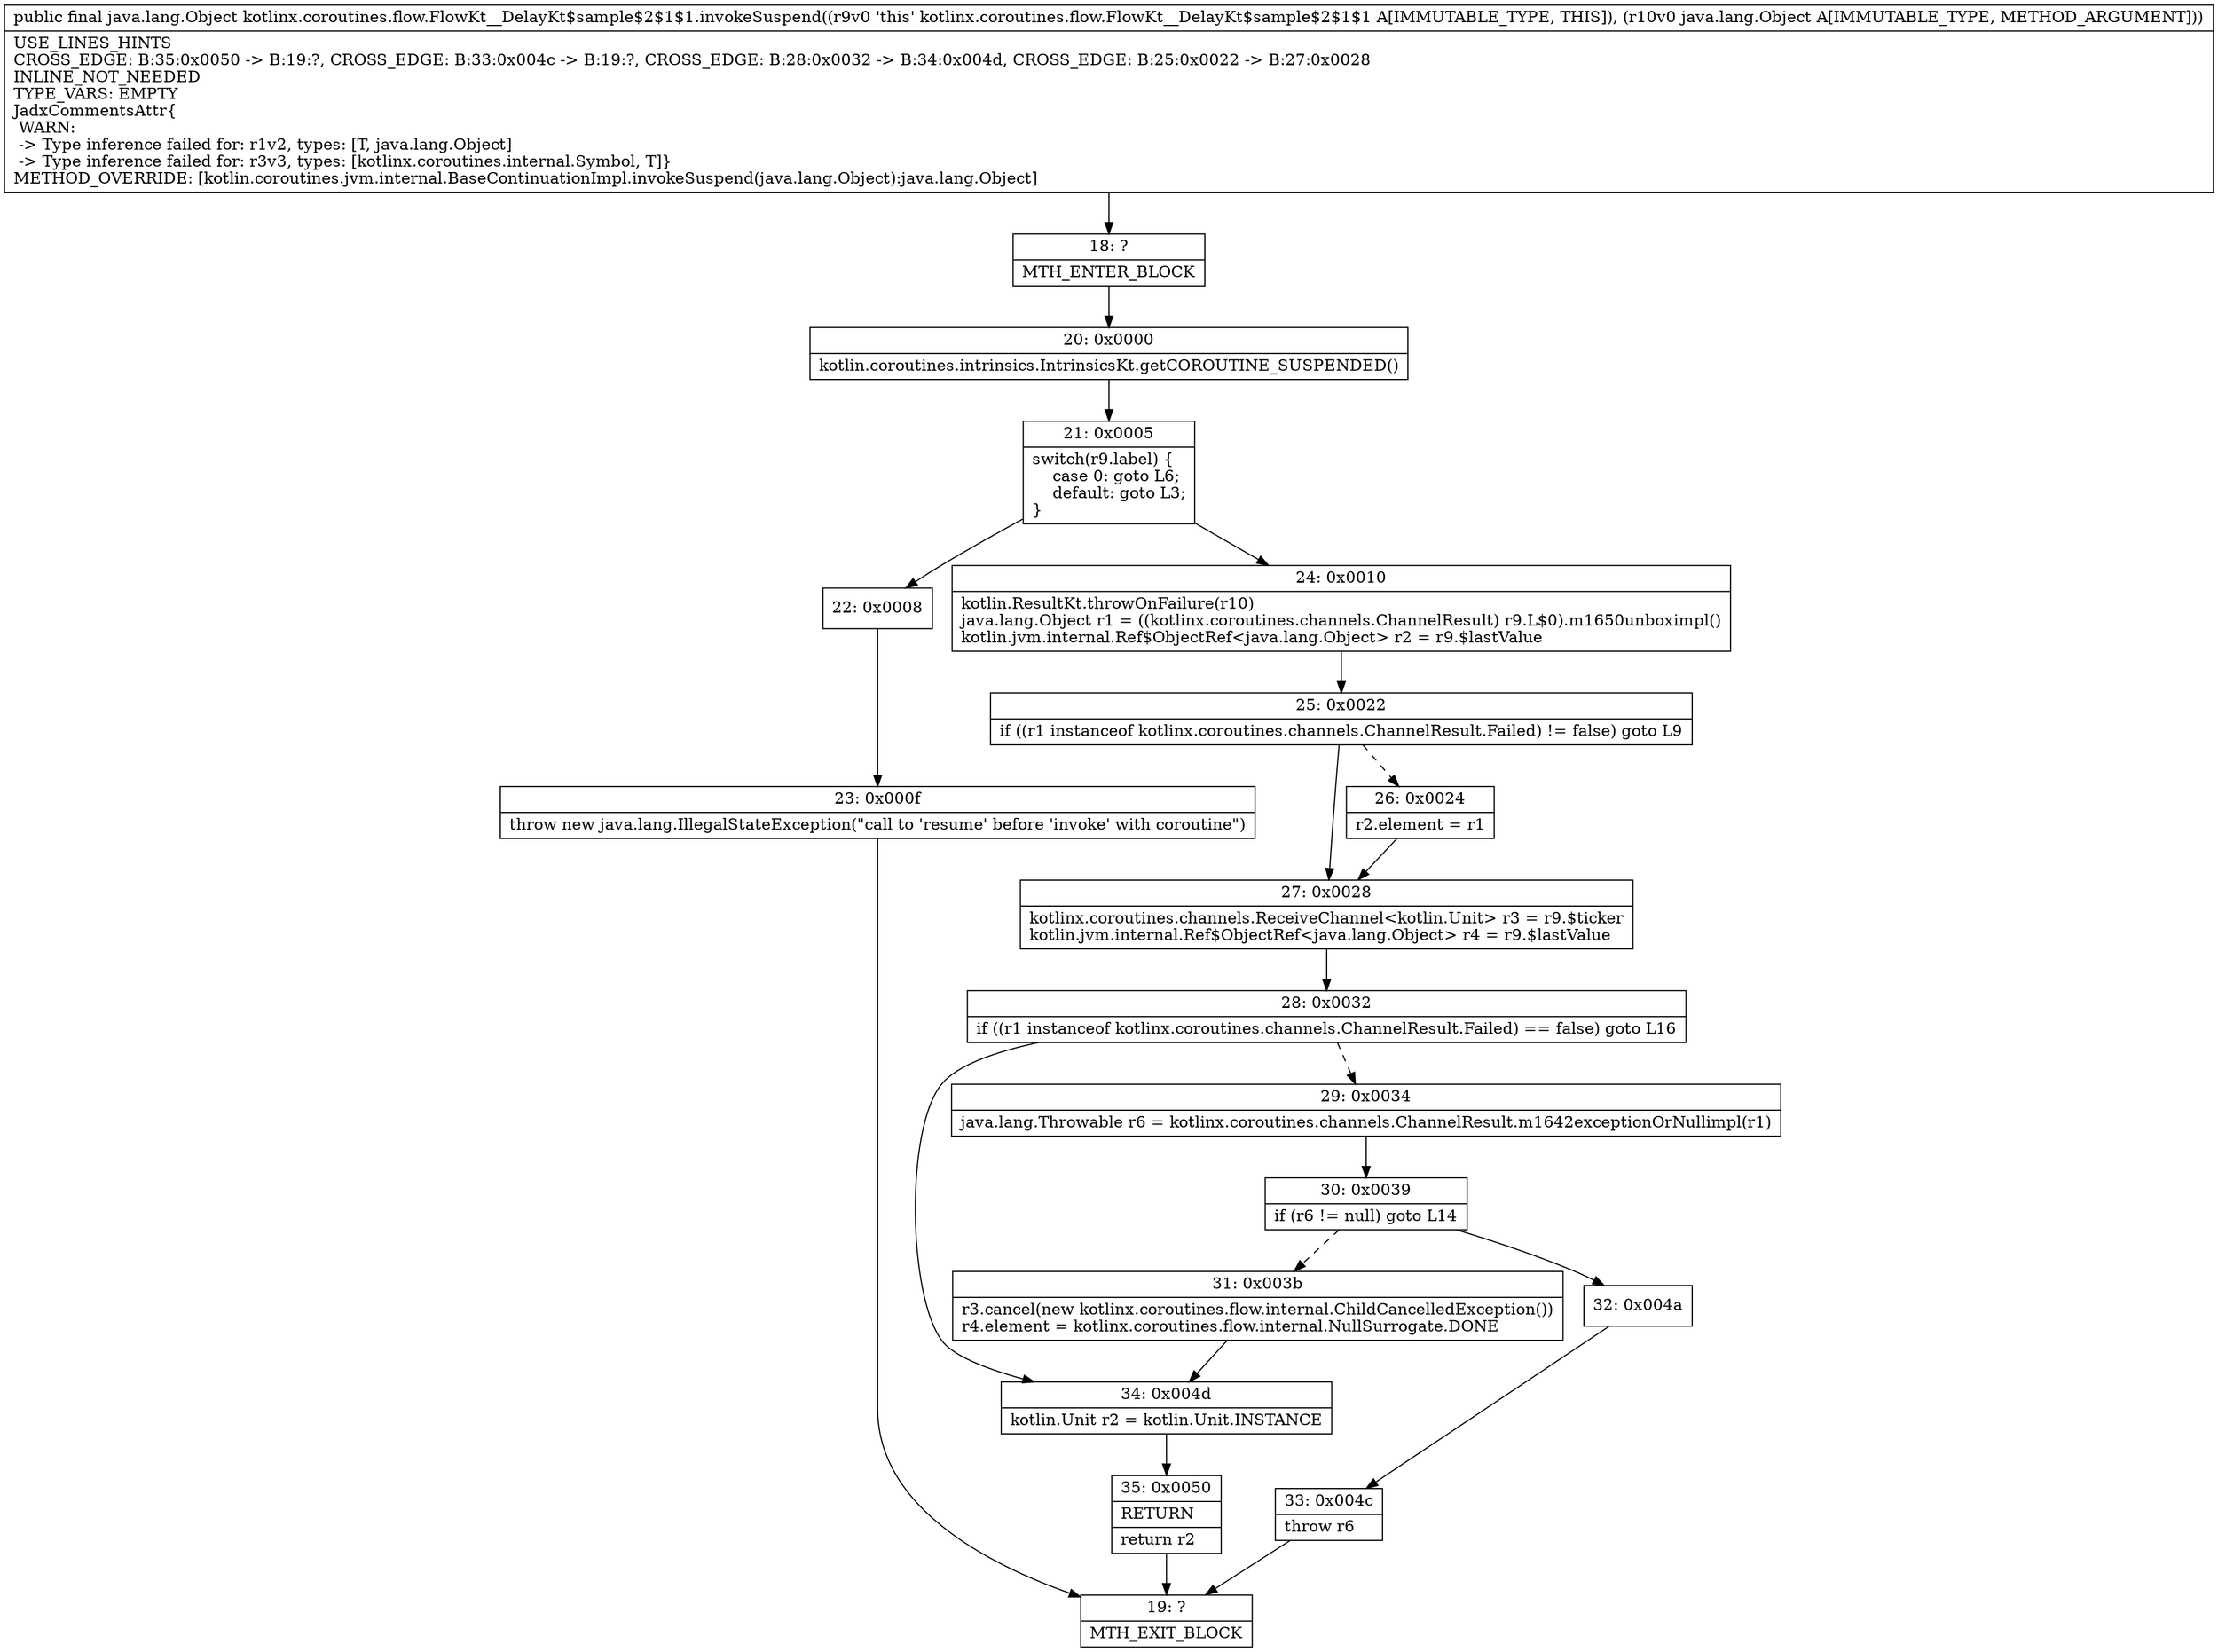 digraph "CFG forkotlinx.coroutines.flow.FlowKt__DelayKt$sample$2$1$1.invokeSuspend(Ljava\/lang\/Object;)Ljava\/lang\/Object;" {
Node_18 [shape=record,label="{18\:\ ?|MTH_ENTER_BLOCK\l}"];
Node_20 [shape=record,label="{20\:\ 0x0000|kotlin.coroutines.intrinsics.IntrinsicsKt.getCOROUTINE_SUSPENDED()\l}"];
Node_21 [shape=record,label="{21\:\ 0x0005|switch(r9.label) \{\l    case 0: goto L6;\l    default: goto L3;\l\}\l}"];
Node_22 [shape=record,label="{22\:\ 0x0008}"];
Node_23 [shape=record,label="{23\:\ 0x000f|throw new java.lang.IllegalStateException(\"call to 'resume' before 'invoke' with coroutine\")\l}"];
Node_19 [shape=record,label="{19\:\ ?|MTH_EXIT_BLOCK\l}"];
Node_24 [shape=record,label="{24\:\ 0x0010|kotlin.ResultKt.throwOnFailure(r10)\ljava.lang.Object r1 = ((kotlinx.coroutines.channels.ChannelResult) r9.L$0).m1650unboximpl()\lkotlin.jvm.internal.Ref$ObjectRef\<java.lang.Object\> r2 = r9.$lastValue\l}"];
Node_25 [shape=record,label="{25\:\ 0x0022|if ((r1 instanceof kotlinx.coroutines.channels.ChannelResult.Failed) != false) goto L9\l}"];
Node_26 [shape=record,label="{26\:\ 0x0024|r2.element = r1\l}"];
Node_27 [shape=record,label="{27\:\ 0x0028|kotlinx.coroutines.channels.ReceiveChannel\<kotlin.Unit\> r3 = r9.$ticker\lkotlin.jvm.internal.Ref$ObjectRef\<java.lang.Object\> r4 = r9.$lastValue\l}"];
Node_28 [shape=record,label="{28\:\ 0x0032|if ((r1 instanceof kotlinx.coroutines.channels.ChannelResult.Failed) == false) goto L16\l}"];
Node_29 [shape=record,label="{29\:\ 0x0034|java.lang.Throwable r6 = kotlinx.coroutines.channels.ChannelResult.m1642exceptionOrNullimpl(r1)\l}"];
Node_30 [shape=record,label="{30\:\ 0x0039|if (r6 != null) goto L14\l}"];
Node_31 [shape=record,label="{31\:\ 0x003b|r3.cancel(new kotlinx.coroutines.flow.internal.ChildCancelledException())\lr4.element = kotlinx.coroutines.flow.internal.NullSurrogate.DONE\l}"];
Node_32 [shape=record,label="{32\:\ 0x004a}"];
Node_33 [shape=record,label="{33\:\ 0x004c|throw r6\l}"];
Node_34 [shape=record,label="{34\:\ 0x004d|kotlin.Unit r2 = kotlin.Unit.INSTANCE\l}"];
Node_35 [shape=record,label="{35\:\ 0x0050|RETURN\l|return r2\l}"];
MethodNode[shape=record,label="{public final java.lang.Object kotlinx.coroutines.flow.FlowKt__DelayKt$sample$2$1$1.invokeSuspend((r9v0 'this' kotlinx.coroutines.flow.FlowKt__DelayKt$sample$2$1$1 A[IMMUTABLE_TYPE, THIS]), (r10v0 java.lang.Object A[IMMUTABLE_TYPE, METHOD_ARGUMENT]))  | USE_LINES_HINTS\lCROSS_EDGE: B:35:0x0050 \-\> B:19:?, CROSS_EDGE: B:33:0x004c \-\> B:19:?, CROSS_EDGE: B:28:0x0032 \-\> B:34:0x004d, CROSS_EDGE: B:25:0x0022 \-\> B:27:0x0028\lINLINE_NOT_NEEDED\lTYPE_VARS: EMPTY\lJadxCommentsAttr\{\l WARN: \l \-\> Type inference failed for: r1v2, types: [T, java.lang.Object]\l \-\> Type inference failed for: r3v3, types: [kotlinx.coroutines.internal.Symbol, T]\}\lMETHOD_OVERRIDE: [kotlin.coroutines.jvm.internal.BaseContinuationImpl.invokeSuspend(java.lang.Object):java.lang.Object]\l}"];
MethodNode -> Node_18;Node_18 -> Node_20;
Node_20 -> Node_21;
Node_21 -> Node_22;
Node_21 -> Node_24;
Node_22 -> Node_23;
Node_23 -> Node_19;
Node_24 -> Node_25;
Node_25 -> Node_26[style=dashed];
Node_25 -> Node_27;
Node_26 -> Node_27;
Node_27 -> Node_28;
Node_28 -> Node_29[style=dashed];
Node_28 -> Node_34;
Node_29 -> Node_30;
Node_30 -> Node_31[style=dashed];
Node_30 -> Node_32;
Node_31 -> Node_34;
Node_32 -> Node_33;
Node_33 -> Node_19;
Node_34 -> Node_35;
Node_35 -> Node_19;
}


